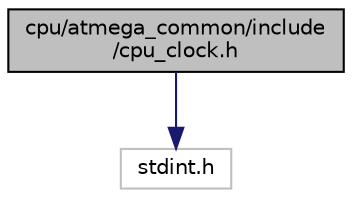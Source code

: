 digraph "cpu/atmega_common/include/cpu_clock.h"
{
 // LATEX_PDF_SIZE
  edge [fontname="Helvetica",fontsize="10",labelfontname="Helvetica",labelfontsize="10"];
  node [fontname="Helvetica",fontsize="10",shape=record];
  Node1 [label="cpu/atmega_common/include\l/cpu_clock.h",height=0.2,width=0.4,color="black", fillcolor="grey75", style="filled", fontcolor="black",tooltip="Common clock support for ATmega family based micro-controllers."];
  Node1 -> Node2 [color="midnightblue",fontsize="10",style="solid",fontname="Helvetica"];
  Node2 [label="stdint.h",height=0.2,width=0.4,color="grey75", fillcolor="white", style="filled",tooltip=" "];
}
